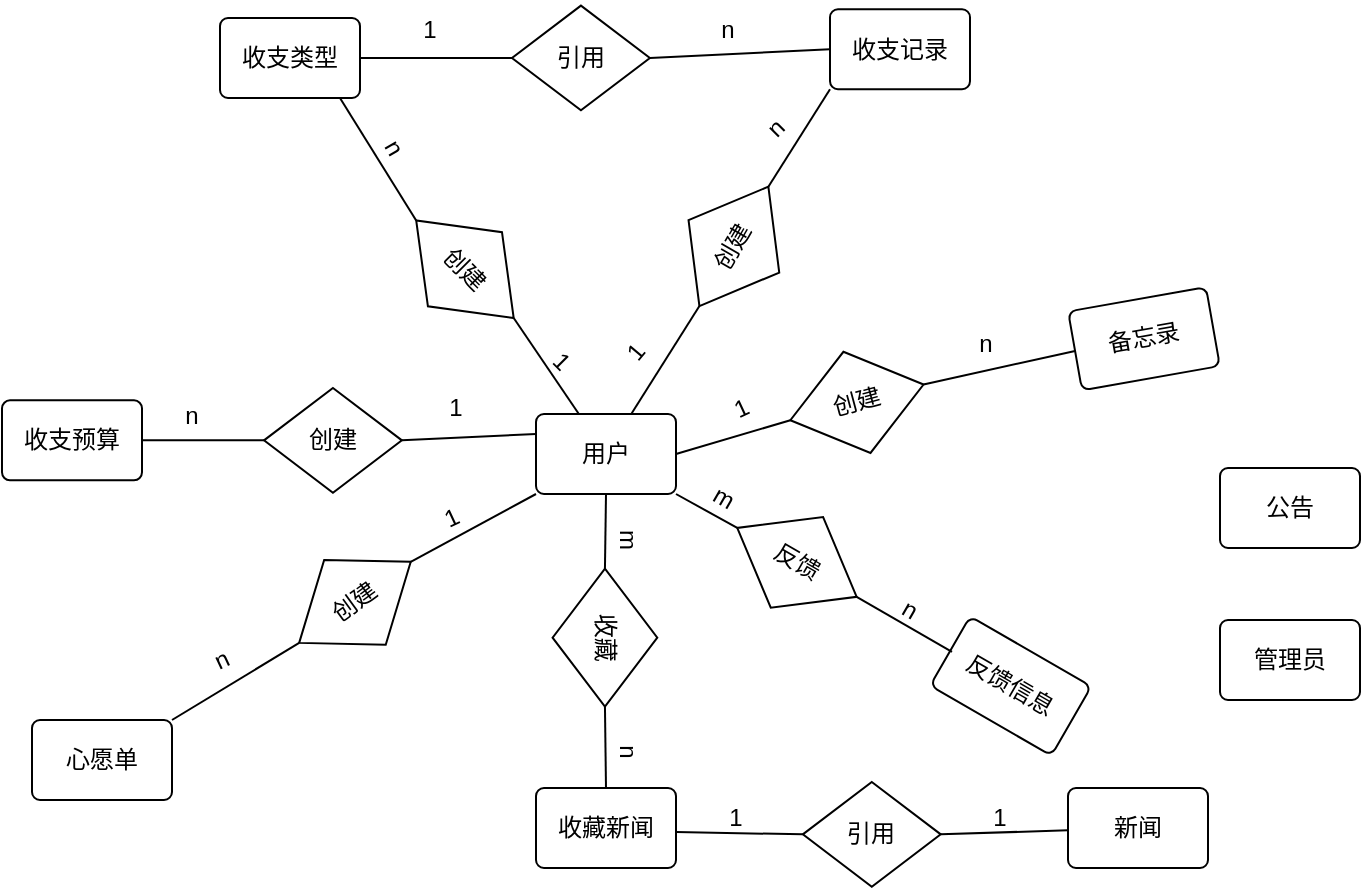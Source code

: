 <mxfile version="17.4.6" type="device"><diagram id="AFmctrnbQbAnl0-uZ1ZP" name="第 1 页"><mxGraphModel dx="1422" dy="761" grid="0" gridSize="10" guides="1" tooltips="1" connect="1" arrows="1" fold="1" page="1" pageScale="1" pageWidth="3300" pageHeight="4681" math="0" shadow="0"><root><mxCell id="0"/><mxCell id="1" parent="0"/><mxCell id="Acshwfs_AJCczNIC4W8W-2" value="创建" style="shape=rhombus;perimeter=rhombusPerimeter;whiteSpace=wrap;html=1;align=center;rotation=45;" parent="1" vertex="1"><mxGeometry x="580" y="1181.44" width="68.95" height="52.37" as="geometry"/></mxCell><mxCell id="Acshwfs_AJCczNIC4W8W-4" value="用户" style="rounded=1;arcSize=10;whiteSpace=wrap;html=1;align=center;" parent="1" vertex="1"><mxGeometry x="650" y="1280" width="70" height="40" as="geometry"/></mxCell><mxCell id="Acshwfs_AJCczNIC4W8W-5" value="收支记录" style="rounded=1;arcSize=10;whiteSpace=wrap;html=1;align=center;" parent="1" vertex="1"><mxGeometry x="797" y="1077.63" width="70" height="40" as="geometry"/></mxCell><mxCell id="Acshwfs_AJCczNIC4W8W-6" value="收支预算" style="rounded=1;arcSize=10;whiteSpace=wrap;html=1;align=center;" parent="1" vertex="1"><mxGeometry x="383" y="1273.18" width="70" height="40" as="geometry"/></mxCell><mxCell id="Acshwfs_AJCczNIC4W8W-7" value="新闻" style="rounded=1;arcSize=10;whiteSpace=wrap;html=1;align=center;" parent="1" vertex="1"><mxGeometry x="916" y="1467.0" width="70" height="40" as="geometry"/></mxCell><mxCell id="Acshwfs_AJCczNIC4W8W-8" value="备忘录" style="rounded=1;arcSize=10;whiteSpace=wrap;html=1;align=center;rotation=-10;" parent="1" vertex="1"><mxGeometry x="919" y="1222.37" width="70" height="40" as="geometry"/></mxCell><mxCell id="Acshwfs_AJCczNIC4W8W-9" value="心愿单" style="rounded=1;arcSize=10;whiteSpace=wrap;html=1;align=center;" parent="1" vertex="1"><mxGeometry x="398" y="1433" width="70" height="40" as="geometry"/></mxCell><mxCell id="Acshwfs_AJCczNIC4W8W-10" value="收支类型" style="rounded=1;arcSize=10;whiteSpace=wrap;html=1;align=center;" parent="1" vertex="1"><mxGeometry x="492" y="1082" width="70" height="40" as="geometry"/></mxCell><mxCell id="Acshwfs_AJCczNIC4W8W-11" value="公告" style="rounded=1;arcSize=10;whiteSpace=wrap;html=1;align=center;" parent="1" vertex="1"><mxGeometry x="992" y="1307" width="70" height="40" as="geometry"/></mxCell><mxCell id="Acshwfs_AJCczNIC4W8W-12" value="管理员" style="rounded=1;arcSize=10;whiteSpace=wrap;html=1;align=center;" parent="1" vertex="1"><mxGeometry x="992" y="1383.0" width="70" height="40" as="geometry"/></mxCell><mxCell id="Acshwfs_AJCczNIC4W8W-19" value="创建" style="shape=rhombus;perimeter=rhombusPerimeter;whiteSpace=wrap;html=1;align=center;rotation=-36;" parent="1" vertex="1"><mxGeometry x="525" y="1348.0" width="68.95" height="52.37" as="geometry"/></mxCell><mxCell id="Acshwfs_AJCczNIC4W8W-20" value="创建" style="shape=rhombus;perimeter=rhombusPerimeter;whiteSpace=wrap;html=1;align=center;rotation=0;" parent="1" vertex="1"><mxGeometry x="514" y="1267" width="68.95" height="52.37" as="geometry"/></mxCell><mxCell id="Acshwfs_AJCczNIC4W8W-22" value="创建" style="shape=rhombus;perimeter=rhombusPerimeter;whiteSpace=wrap;html=1;align=center;rotation=-60;" parent="1" vertex="1"><mxGeometry x="714.47" y="1170.0" width="68.95" height="52.37" as="geometry"/></mxCell><mxCell id="Acshwfs_AJCczNIC4W8W-24" value="创建" style="shape=rhombus;perimeter=rhombusPerimeter;whiteSpace=wrap;html=1;align=center;rotation=-15;" parent="1" vertex="1"><mxGeometry x="776.0" y="1248" width="68.95" height="52.37" as="geometry"/></mxCell><mxCell id="Acshwfs_AJCczNIC4W8W-107" value="" style="endArrow=none;html=1;rounded=0;entryX=0;entryY=1;entryDx=0;entryDy=0;exitX=1;exitY=0.5;exitDx=0;exitDy=0;" parent="1" source="Acshwfs_AJCczNIC4W8W-22" target="Acshwfs_AJCczNIC4W8W-5" edge="1"><mxGeometry relative="1" as="geometry"><mxPoint x="738.825" y="1098.442" as="sourcePoint"/><mxPoint x="720" y="1261.18" as="targetPoint"/></mxGeometry></mxCell><mxCell id="Acshwfs_AJCczNIC4W8W-108" value="" style="endArrow=none;html=1;rounded=0;entryX=0;entryY=0.5;entryDx=0;entryDy=0;exitX=1;exitY=0.5;exitDx=0;exitDy=0;" parent="1" source="Acshwfs_AJCczNIC4W8W-4" target="Acshwfs_AJCczNIC4W8W-24" edge="1"><mxGeometry relative="1" as="geometry"><mxPoint x="740" y="1410" as="sourcePoint"/><mxPoint x="900" y="1410" as="targetPoint"/></mxGeometry></mxCell><mxCell id="Acshwfs_AJCczNIC4W8W-111" value="" style="endArrow=none;html=1;rounded=0;entryX=0;entryY=0.5;entryDx=0;entryDy=0;" parent="1" source="Acshwfs_AJCczNIC4W8W-4" target="Acshwfs_AJCczNIC4W8W-22" edge="1"><mxGeometry relative="1" as="geometry"><mxPoint x="730" y="1310" as="sourcePoint"/><mxPoint x="855.669" y="1283.422" as="targetPoint"/></mxGeometry></mxCell><mxCell id="Acshwfs_AJCczNIC4W8W-112" value="" style="endArrow=none;html=1;rounded=0;entryX=1;entryY=0.5;entryDx=0;entryDy=0;exitX=0;exitY=0.5;exitDx=0;exitDy=0;" parent="1" source="Acshwfs_AJCczNIC4W8W-8" target="Acshwfs_AJCczNIC4W8W-24" edge="1"><mxGeometry relative="1" as="geometry"><mxPoint x="985.019" y="1457.37" as="sourcePoint"/><mxPoint x="1052.763" y="1301.329" as="targetPoint"/></mxGeometry></mxCell><mxCell id="Acshwfs_AJCczNIC4W8W-117" value="" style="endArrow=none;html=1;rounded=0;exitX=0;exitY=1;exitDx=0;exitDy=0;entryX=1;entryY=0.5;entryDx=0;entryDy=0;" parent="1" source="Acshwfs_AJCczNIC4W8W-4" target="Acshwfs_AJCczNIC4W8W-19" edge="1"><mxGeometry relative="1" as="geometry"><mxPoint x="695" y="1330" as="sourcePoint"/><mxPoint x="673.398" y="1410.515" as="targetPoint"/></mxGeometry></mxCell><mxCell id="Acshwfs_AJCczNIC4W8W-118" value="" style="endArrow=none;html=1;rounded=0;exitX=1;exitY=0;exitDx=0;exitDy=0;entryX=0;entryY=0.5;entryDx=0;entryDy=0;" parent="1" source="Acshwfs_AJCczNIC4W8W-9" target="Acshwfs_AJCczNIC4W8W-19" edge="1"><mxGeometry relative="1" as="geometry"><mxPoint x="705" y="1340" as="sourcePoint"/><mxPoint x="683.398" y="1420.515" as="targetPoint"/></mxGeometry></mxCell><mxCell id="Acshwfs_AJCczNIC4W8W-119" value="" style="endArrow=none;html=1;rounded=0;exitX=0;exitY=0.25;exitDx=0;exitDy=0;entryX=1;entryY=0.5;entryDx=0;entryDy=0;" parent="1" source="Acshwfs_AJCczNIC4W8W-4" target="Acshwfs_AJCczNIC4W8W-20" edge="1"><mxGeometry relative="1" as="geometry"><mxPoint x="660" y="1330" as="sourcePoint"/><mxPoint x="563.566" y="1384.741" as="targetPoint"/></mxGeometry></mxCell><mxCell id="Acshwfs_AJCczNIC4W8W-120" value="" style="endArrow=none;html=1;rounded=0;exitX=0;exitY=0.5;exitDx=0;exitDy=0;entryX=1;entryY=0.5;entryDx=0;entryDy=0;" parent="1" source="Acshwfs_AJCczNIC4W8W-20" target="Acshwfs_AJCczNIC4W8W-6" edge="1"><mxGeometry relative="1" as="geometry"><mxPoint x="670" y="1340" as="sourcePoint"/><mxPoint x="573.566" y="1394.741" as="targetPoint"/></mxGeometry></mxCell><mxCell id="Acshwfs_AJCczNIC4W8W-121" value="" style="endArrow=none;html=1;rounded=0;entryX=1;entryY=0.5;entryDx=0;entryDy=0;" parent="1" source="Acshwfs_AJCczNIC4W8W-4" target="Acshwfs_AJCczNIC4W8W-2" edge="1"><mxGeometry relative="1" as="geometry"><mxPoint x="704.826" y="1290" as="sourcePoint"/><mxPoint x="747.237" y="1203.671" as="targetPoint"/></mxGeometry></mxCell><mxCell id="Acshwfs_AJCczNIC4W8W-122" value="" style="endArrow=none;html=1;rounded=0;entryX=0.857;entryY=1;entryDx=0;entryDy=0;entryPerimeter=0;exitX=0;exitY=0.5;exitDx=0;exitDy=0;" parent="1" source="Acshwfs_AJCczNIC4W8W-2" target="Acshwfs_AJCczNIC4W8W-10" edge="1"><mxGeometry relative="1" as="geometry"><mxPoint x="714.826" y="1300" as="sourcePoint"/><mxPoint x="757.237" y="1213.671" as="targetPoint"/></mxGeometry></mxCell><mxCell id="Acshwfs_AJCczNIC4W8W-185" value="n" style="text;html=1;strokeColor=none;fillColor=none;align=center;verticalAlign=middle;whiteSpace=wrap;rounded=0;rotation=-45;" parent="1" vertex="1"><mxGeometry x="740" y="1122" width="60" height="30" as="geometry"/></mxCell><mxCell id="Acshwfs_AJCczNIC4W8W-186" value="1" style="text;html=1;strokeColor=none;fillColor=none;align=center;verticalAlign=middle;whiteSpace=wrap;rounded=0;rotation=-25;" parent="1" vertex="1"><mxGeometry x="723.42" y="1262.37" width="60" height="30" as="geometry"/></mxCell><mxCell id="Acshwfs_AJCczNIC4W8W-188" value="n" style="text;html=1;strokeColor=none;fillColor=none;align=center;verticalAlign=middle;whiteSpace=wrap;rounded=0;rotation=0;" parent="1" vertex="1"><mxGeometry x="844.95" y="1230" width="60" height="30" as="geometry"/></mxCell><mxCell id="Acshwfs_AJCczNIC4W8W-189" value="1" style="text;html=1;strokeColor=none;fillColor=none;align=center;verticalAlign=middle;whiteSpace=wrap;rounded=0;rotation=-50;" parent="1" vertex="1"><mxGeometry x="670" y="1233.81" width="60" height="30" as="geometry"/></mxCell><mxCell id="Acshwfs_AJCczNIC4W8W-190" value="n" style="text;html=1;strokeColor=none;fillColor=none;align=center;verticalAlign=middle;whiteSpace=wrap;rounded=0;rotation=0;" parent="1" vertex="1"><mxGeometry x="448" y="1276" width="60" height="10" as="geometry"/></mxCell><mxCell id="Acshwfs_AJCczNIC4W8W-192" value="1" style="text;html=1;strokeColor=none;fillColor=none;align=center;verticalAlign=middle;whiteSpace=wrap;rounded=0;rotation=0;" parent="1" vertex="1"><mxGeometry x="580" y="1262.37" width="60" height="30" as="geometry"/></mxCell><mxCell id="Acshwfs_AJCczNIC4W8W-194" value="n" style="text;html=1;strokeColor=none;fillColor=none;align=center;verticalAlign=middle;whiteSpace=wrap;rounded=0;rotation=-25;" parent="1" vertex="1"><mxGeometry x="463" y="1388" width="60" height="30" as="geometry"/></mxCell><mxCell id="Acshwfs_AJCczNIC4W8W-196" value="1" style="text;html=1;strokeColor=none;fillColor=none;align=center;verticalAlign=middle;whiteSpace=wrap;rounded=0;rotation=-25;" parent="1" vertex="1"><mxGeometry x="578.0" y="1317" width="60" height="30" as="geometry"/></mxCell><mxCell id="Acshwfs_AJCczNIC4W8W-203" value="n" style="text;html=1;strokeColor=none;fillColor=none;align=center;verticalAlign=middle;whiteSpace=wrap;rounded=0;rotation=60;" parent="1" vertex="1"><mxGeometry x="549" y="1132" width="60" height="30" as="geometry"/></mxCell><mxCell id="Acshwfs_AJCczNIC4W8W-204" value="1" style="text;html=1;strokeColor=none;fillColor=none;align=center;verticalAlign=middle;whiteSpace=wrap;rounded=0;rotation=45;" parent="1" vertex="1"><mxGeometry x="633" y="1238.82" width="60" height="30" as="geometry"/></mxCell><mxCell id="hEpJZBAELg0M024WmUb0-5" value="引用" style="shape=rhombus;perimeter=rhombusPerimeter;whiteSpace=wrap;html=1;align=center;rotation=0;" vertex="1" parent="1"><mxGeometry x="638" y="1075.81" width="68.95" height="52.37" as="geometry"/></mxCell><mxCell id="hEpJZBAELg0M024WmUb0-7" value="" style="endArrow=none;html=1;rounded=0;fontColor=#0000FF;entryX=0;entryY=0.5;entryDx=0;entryDy=0;exitX=1;exitY=0.5;exitDx=0;exitDy=0;" edge="1" parent="1" source="hEpJZBAELg0M024WmUb0-5" target="Acshwfs_AJCczNIC4W8W-5"><mxGeometry width="50" height="50" relative="1" as="geometry"><mxPoint x="820" y="1300" as="sourcePoint"/><mxPoint x="870" y="1250" as="targetPoint"/></mxGeometry></mxCell><mxCell id="hEpJZBAELg0M024WmUb0-8" value="" style="endArrow=none;html=1;rounded=0;fontColor=#0000FF;entryX=1;entryY=0.5;entryDx=0;entryDy=0;exitX=0;exitY=0.5;exitDx=0;exitDy=0;" edge="1" parent="1" source="hEpJZBAELg0M024WmUb0-5" target="Acshwfs_AJCczNIC4W8W-10"><mxGeometry width="50" height="50" relative="1" as="geometry"><mxPoint x="820" y="1300" as="sourcePoint"/><mxPoint x="870" y="1250" as="targetPoint"/></mxGeometry></mxCell><mxCell id="hEpJZBAELg0M024WmUb0-9" value="1" style="text;html=1;strokeColor=none;fillColor=none;align=center;verticalAlign=middle;whiteSpace=wrap;rounded=0;rotation=0;" vertex="1" parent="1"><mxGeometry x="567" y="1073" width="60" height="30" as="geometry"/></mxCell><mxCell id="hEpJZBAELg0M024WmUb0-10" value="n" style="text;html=1;strokeColor=none;fillColor=none;align=center;verticalAlign=middle;whiteSpace=wrap;rounded=0;rotation=0;" vertex="1" parent="1"><mxGeometry x="716.0" y="1073" width="60" height="30" as="geometry"/></mxCell><mxCell id="hEpJZBAELg0M024WmUb0-19" value="反馈信息" style="rounded=1;arcSize=10;whiteSpace=wrap;html=1;align=center;rotation=30;" vertex="1" parent="1"><mxGeometry x="852.37" y="1396.0" width="70" height="40" as="geometry"/></mxCell><mxCell id="hEpJZBAELg0M024WmUb0-20" value="收藏新闻" style="rounded=1;arcSize=10;whiteSpace=wrap;html=1;align=center;" vertex="1" parent="1"><mxGeometry x="650" y="1467.0" width="70" height="40" as="geometry"/></mxCell><mxCell id="hEpJZBAELg0M024WmUb0-21" value="收藏" style="shape=rhombus;perimeter=rhombusPerimeter;whiteSpace=wrap;html=1;align=center;rotation=90;" vertex="1" parent="1"><mxGeometry x="650.0" y="1365.63" width="68.95" height="52.37" as="geometry"/></mxCell><mxCell id="hEpJZBAELg0M024WmUb0-23" value="" style="endArrow=none;html=1;rounded=0;fontColor=#0000FF;entryX=0;entryY=0.5;entryDx=0;entryDy=0;exitX=0.5;exitY=1;exitDx=0;exitDy=0;" edge="1" parent="1" source="Acshwfs_AJCczNIC4W8W-4" target="hEpJZBAELg0M024WmUb0-21"><mxGeometry width="50" height="50" relative="1" as="geometry"><mxPoint x="695" y="1296" as="sourcePoint"/><mxPoint x="745" y="1246" as="targetPoint"/></mxGeometry></mxCell><mxCell id="hEpJZBAELg0M024WmUb0-24" value="" style="endArrow=none;html=1;rounded=0;fontColor=#0000FF;exitX=1;exitY=0.5;exitDx=0;exitDy=0;entryX=0.5;entryY=0;entryDx=0;entryDy=0;" edge="1" parent="1" source="hEpJZBAELg0M024WmUb0-21" target="hEpJZBAELg0M024WmUb0-20"><mxGeometry width="50" height="50" relative="1" as="geometry"><mxPoint x="695" y="1296" as="sourcePoint"/><mxPoint x="745" y="1246" as="targetPoint"/></mxGeometry></mxCell><mxCell id="hEpJZBAELg0M024WmUb0-25" value="" style="endArrow=none;html=1;rounded=0;fontColor=#0000FF;entryX=1;entryY=0.5;entryDx=0;entryDy=0;" edge="1" parent="1" source="Acshwfs_AJCczNIC4W8W-7" target="hEpJZBAELg0M024WmUb0-26"><mxGeometry width="50" height="50" relative="1" as="geometry"><mxPoint x="695" y="1296" as="sourcePoint"/><mxPoint x="727" y="1589" as="targetPoint"/></mxGeometry></mxCell><mxCell id="hEpJZBAELg0M024WmUb0-26" value="引用" style="shape=rhombus;perimeter=rhombusPerimeter;whiteSpace=wrap;html=1;align=center;rotation=0;" vertex="1" parent="1"><mxGeometry x="783.42" y="1464" width="68.95" height="52.37" as="geometry"/></mxCell><mxCell id="hEpJZBAELg0M024WmUb0-27" value="" style="endArrow=none;html=1;rounded=0;fontColor=#0000FF;entryX=0;entryY=0.5;entryDx=0;entryDy=0;" edge="1" parent="1" target="hEpJZBAELg0M024WmUb0-26"><mxGeometry width="50" height="50" relative="1" as="geometry"><mxPoint x="720" y="1489" as="sourcePoint"/><mxPoint x="745" y="1246" as="targetPoint"/></mxGeometry></mxCell><mxCell id="hEpJZBAELg0M024WmUb0-28" value="m" style="text;html=1;strokeColor=none;fillColor=none;align=center;verticalAlign=middle;whiteSpace=wrap;rounded=0;rotation=90;" vertex="1" parent="1"><mxGeometry x="666.0" y="1328" width="60" height="30" as="geometry"/></mxCell><mxCell id="hEpJZBAELg0M024WmUb0-29" value="n" style="text;html=1;strokeColor=none;fillColor=none;align=center;verticalAlign=middle;whiteSpace=wrap;rounded=0;rotation=90;" vertex="1" parent="1"><mxGeometry x="666.0" y="1434" width="60" height="30" as="geometry"/></mxCell><mxCell id="hEpJZBAELg0M024WmUb0-30" value="反馈" style="shape=rhombus;perimeter=rhombusPerimeter;whiteSpace=wrap;html=1;align=center;rotation=30;" vertex="1" parent="1"><mxGeometry x="746.0" y="1328" width="68.95" height="52.37" as="geometry"/></mxCell><mxCell id="hEpJZBAELg0M024WmUb0-31" value="" style="endArrow=none;html=1;rounded=0;fontColor=#0000FF;exitX=1;exitY=1;exitDx=0;exitDy=0;entryX=0;entryY=0.5;entryDx=0;entryDy=0;" edge="1" parent="1" source="Acshwfs_AJCczNIC4W8W-4" target="hEpJZBAELg0M024WmUb0-30"><mxGeometry width="50" height="50" relative="1" as="geometry"><mxPoint x="695" y="1296" as="sourcePoint"/><mxPoint x="745" y="1246" as="targetPoint"/></mxGeometry></mxCell><mxCell id="hEpJZBAELg0M024WmUb0-32" value="" style="endArrow=none;html=1;rounded=0;fontColor=#0000FF;entryX=1;entryY=0.5;entryDx=0;entryDy=0;exitX=0.015;exitY=0.499;exitDx=0;exitDy=0;exitPerimeter=0;" edge="1" parent="1" source="hEpJZBAELg0M024WmUb0-19" target="hEpJZBAELg0M024WmUb0-30"><mxGeometry width="50" height="50" relative="1" as="geometry"><mxPoint x="851" y="1397" as="sourcePoint"/><mxPoint x="745" y="1246" as="targetPoint"/></mxGeometry></mxCell><mxCell id="hEpJZBAELg0M024WmUb0-33" value="m" style="text;html=1;strokeColor=none;fillColor=none;align=center;verticalAlign=middle;whiteSpace=wrap;rounded=0;rotation=30;" vertex="1" parent="1"><mxGeometry x="714.0" y="1307" width="60" height="30" as="geometry"/></mxCell><mxCell id="hEpJZBAELg0M024WmUb0-34" value="n" style="text;html=1;strokeColor=none;fillColor=none;align=center;verticalAlign=middle;whiteSpace=wrap;rounded=0;rotation=30;" vertex="1" parent="1"><mxGeometry x="807.0" y="1363" width="60" height="30" as="geometry"/></mxCell><mxCell id="hEpJZBAELg0M024WmUb0-35" value="1" style="text;html=1;strokeColor=none;fillColor=none;align=center;verticalAlign=middle;whiteSpace=wrap;rounded=0;rotation=0;" vertex="1" parent="1"><mxGeometry x="720" y="1467" width="60" height="30" as="geometry"/></mxCell><mxCell id="hEpJZBAELg0M024WmUb0-36" value="1" style="text;html=1;strokeColor=none;fillColor=none;align=center;verticalAlign=middle;whiteSpace=wrap;rounded=0;rotation=0;" vertex="1" parent="1"><mxGeometry x="852.37" y="1467" width="60" height="30" as="geometry"/></mxCell></root></mxGraphModel></diagram></mxfile>